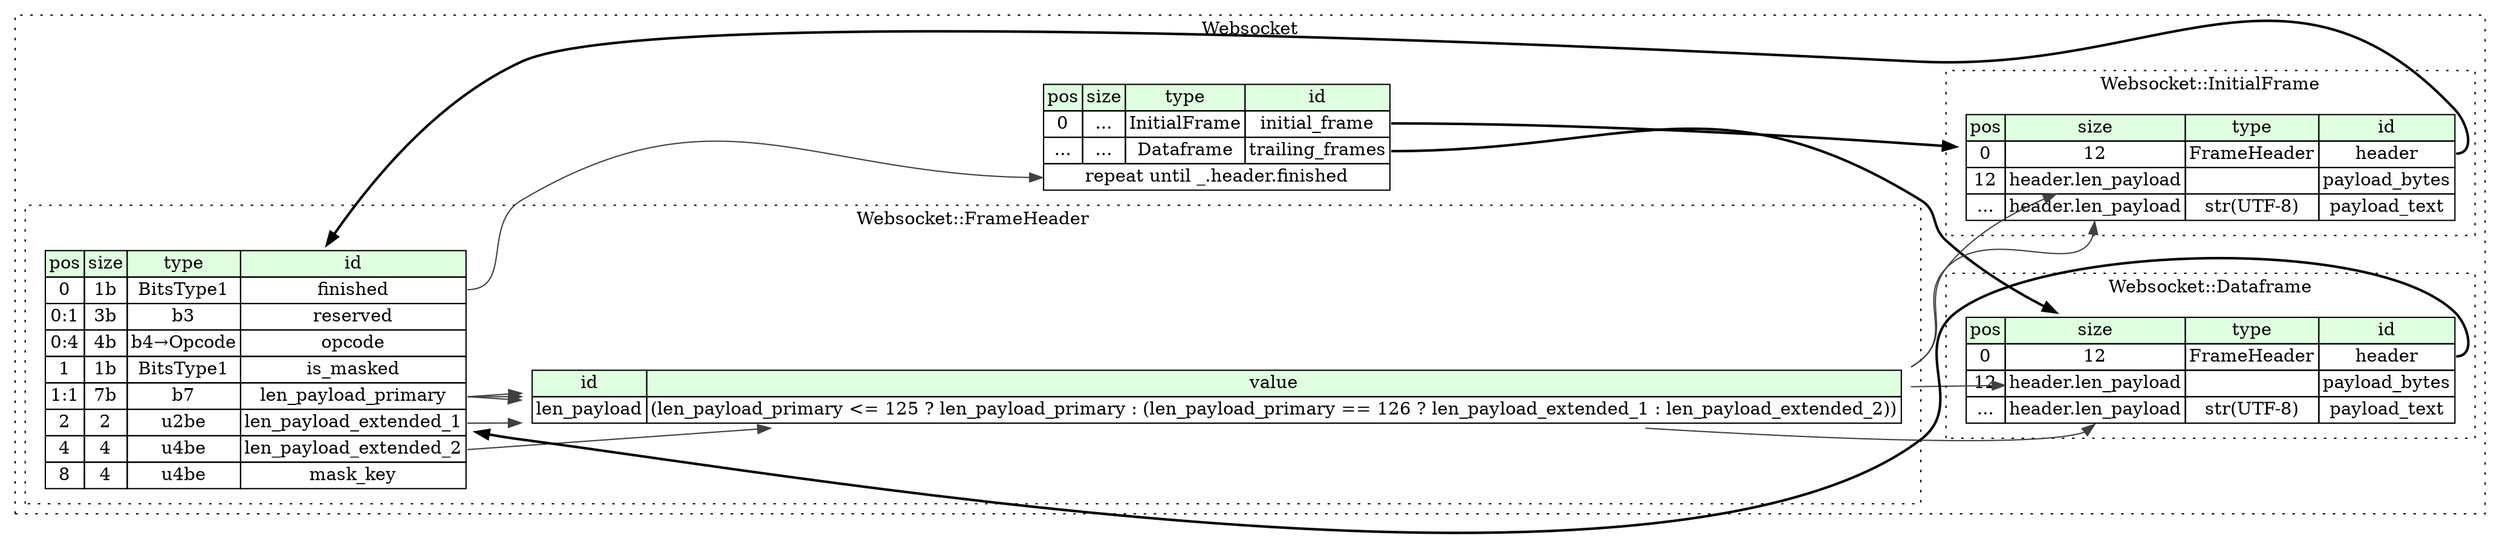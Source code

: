 digraph {
	rankdir=LR;
	node [shape=plaintext];
	subgraph cluster__websocket {
		label="Websocket";
		graph[style=dotted];

		websocket__seq [label=<<TABLE BORDER="0" CELLBORDER="1" CELLSPACING="0">
			<TR><TD BGCOLOR="#E0FFE0">pos</TD><TD BGCOLOR="#E0FFE0">size</TD><TD BGCOLOR="#E0FFE0">type</TD><TD BGCOLOR="#E0FFE0">id</TD></TR>
			<TR><TD PORT="initial_frame_pos">0</TD><TD PORT="initial_frame_size">...</TD><TD>InitialFrame</TD><TD PORT="initial_frame_type">initial_frame</TD></TR>
			<TR><TD PORT="trailing_frames_pos">...</TD><TD PORT="trailing_frames_size">...</TD><TD>Dataframe</TD><TD PORT="trailing_frames_type">trailing_frames</TD></TR>
			<TR><TD COLSPAN="4" PORT="trailing_frames__repeat">repeat until _.header.finished</TD></TR>
		</TABLE>>];
		subgraph cluster__frame_header {
			label="Websocket::FrameHeader";
			graph[style=dotted];

			frame_header__seq [label=<<TABLE BORDER="0" CELLBORDER="1" CELLSPACING="0">
				<TR><TD BGCOLOR="#E0FFE0">pos</TD><TD BGCOLOR="#E0FFE0">size</TD><TD BGCOLOR="#E0FFE0">type</TD><TD BGCOLOR="#E0FFE0">id</TD></TR>
				<TR><TD PORT="finished_pos">0</TD><TD PORT="finished_size">1b</TD><TD>BitsType1</TD><TD PORT="finished_type">finished</TD></TR>
				<TR><TD PORT="reserved_pos">0:1</TD><TD PORT="reserved_size">3b</TD><TD>b3</TD><TD PORT="reserved_type">reserved</TD></TR>
				<TR><TD PORT="opcode_pos">0:4</TD><TD PORT="opcode_size">4b</TD><TD>b4→Opcode</TD><TD PORT="opcode_type">opcode</TD></TR>
				<TR><TD PORT="is_masked_pos">1</TD><TD PORT="is_masked_size">1b</TD><TD>BitsType1</TD><TD PORT="is_masked_type">is_masked</TD></TR>
				<TR><TD PORT="len_payload_primary_pos">1:1</TD><TD PORT="len_payload_primary_size">7b</TD><TD>b7</TD><TD PORT="len_payload_primary_type">len_payload_primary</TD></TR>
				<TR><TD PORT="len_payload_extended_1_pos">2</TD><TD PORT="len_payload_extended_1_size">2</TD><TD>u2be</TD><TD PORT="len_payload_extended_1_type">len_payload_extended_1</TD></TR>
				<TR><TD PORT="len_payload_extended_2_pos">4</TD><TD PORT="len_payload_extended_2_size">4</TD><TD>u4be</TD><TD PORT="len_payload_extended_2_type">len_payload_extended_2</TD></TR>
				<TR><TD PORT="mask_key_pos">8</TD><TD PORT="mask_key_size">4</TD><TD>u4be</TD><TD PORT="mask_key_type">mask_key</TD></TR>
			</TABLE>>];
			frame_header__inst__len_payload [label=<<TABLE BORDER="0" CELLBORDER="1" CELLSPACING="0">
				<TR><TD BGCOLOR="#E0FFE0">id</TD><TD BGCOLOR="#E0FFE0">value</TD></TR>
				<TR><TD>len_payload</TD><TD>(len_payload_primary &lt;= 125 ? len_payload_primary : (len_payload_primary == 126 ? len_payload_extended_1 : len_payload_extended_2))</TD></TR>
			</TABLE>>];
		}
		subgraph cluster__initial_frame {
			label="Websocket::InitialFrame";
			graph[style=dotted];

			initial_frame__seq [label=<<TABLE BORDER="0" CELLBORDER="1" CELLSPACING="0">
				<TR><TD BGCOLOR="#E0FFE0">pos</TD><TD BGCOLOR="#E0FFE0">size</TD><TD BGCOLOR="#E0FFE0">type</TD><TD BGCOLOR="#E0FFE0">id</TD></TR>
				<TR><TD PORT="header_pos">0</TD><TD PORT="header_size">12</TD><TD>FrameHeader</TD><TD PORT="header_type">header</TD></TR>
				<TR><TD PORT="payload_bytes_pos">12</TD><TD PORT="payload_bytes_size">header.len_payload</TD><TD></TD><TD PORT="payload_bytes_type">payload_bytes</TD></TR>
				<TR><TD PORT="payload_text_pos">...</TD><TD PORT="payload_text_size">header.len_payload</TD><TD>str(UTF-8)</TD><TD PORT="payload_text_type">payload_text</TD></TR>
			</TABLE>>];
		}
		subgraph cluster__dataframe {
			label="Websocket::Dataframe";
			graph[style=dotted];

			dataframe__seq [label=<<TABLE BORDER="0" CELLBORDER="1" CELLSPACING="0">
				<TR><TD BGCOLOR="#E0FFE0">pos</TD><TD BGCOLOR="#E0FFE0">size</TD><TD BGCOLOR="#E0FFE0">type</TD><TD BGCOLOR="#E0FFE0">id</TD></TR>
				<TR><TD PORT="header_pos">0</TD><TD PORT="header_size">12</TD><TD>FrameHeader</TD><TD PORT="header_type">header</TD></TR>
				<TR><TD PORT="payload_bytes_pos">12</TD><TD PORT="payload_bytes_size">header.len_payload</TD><TD></TD><TD PORT="payload_bytes_type">payload_bytes</TD></TR>
				<TR><TD PORT="payload_text_pos">...</TD><TD PORT="payload_text_size">header.len_payload</TD><TD>str(UTF-8)</TD><TD PORT="payload_text_type">payload_text</TD></TR>
			</TABLE>>];
		}
	}
	websocket__seq:initial_frame_type -> initial_frame__seq [style=bold];
	websocket__seq:trailing_frames_type -> dataframe__seq [style=bold];
	frame_header__seq:finished_type -> websocket__seq:trailing_frames__repeat [color="#404040"];
	frame_header__seq:len_payload_primary_type -> frame_header__inst__len_payload [color="#404040"];
	frame_header__seq:len_payload_primary_type -> frame_header__inst__len_payload [color="#404040"];
	frame_header__seq:len_payload_primary_type -> frame_header__inst__len_payload [color="#404040"];
	frame_header__seq:len_payload_extended_1_type -> frame_header__inst__len_payload [color="#404040"];
	frame_header__seq:len_payload_extended_2_type -> frame_header__inst__len_payload [color="#404040"];
	initial_frame__seq:header_type -> frame_header__seq [style=bold];
	frame_header__inst__len_payload:len_payload_type -> initial_frame__seq:payload_bytes_size [color="#404040"];
	frame_header__inst__len_payload:len_payload_type -> initial_frame__seq:payload_text_size [color="#404040"];
	dataframe__seq:header_type -> frame_header__seq [style=bold];
	frame_header__inst__len_payload:len_payload_type -> dataframe__seq:payload_bytes_size [color="#404040"];
	frame_header__inst__len_payload:len_payload_type -> dataframe__seq:payload_text_size [color="#404040"];
}
